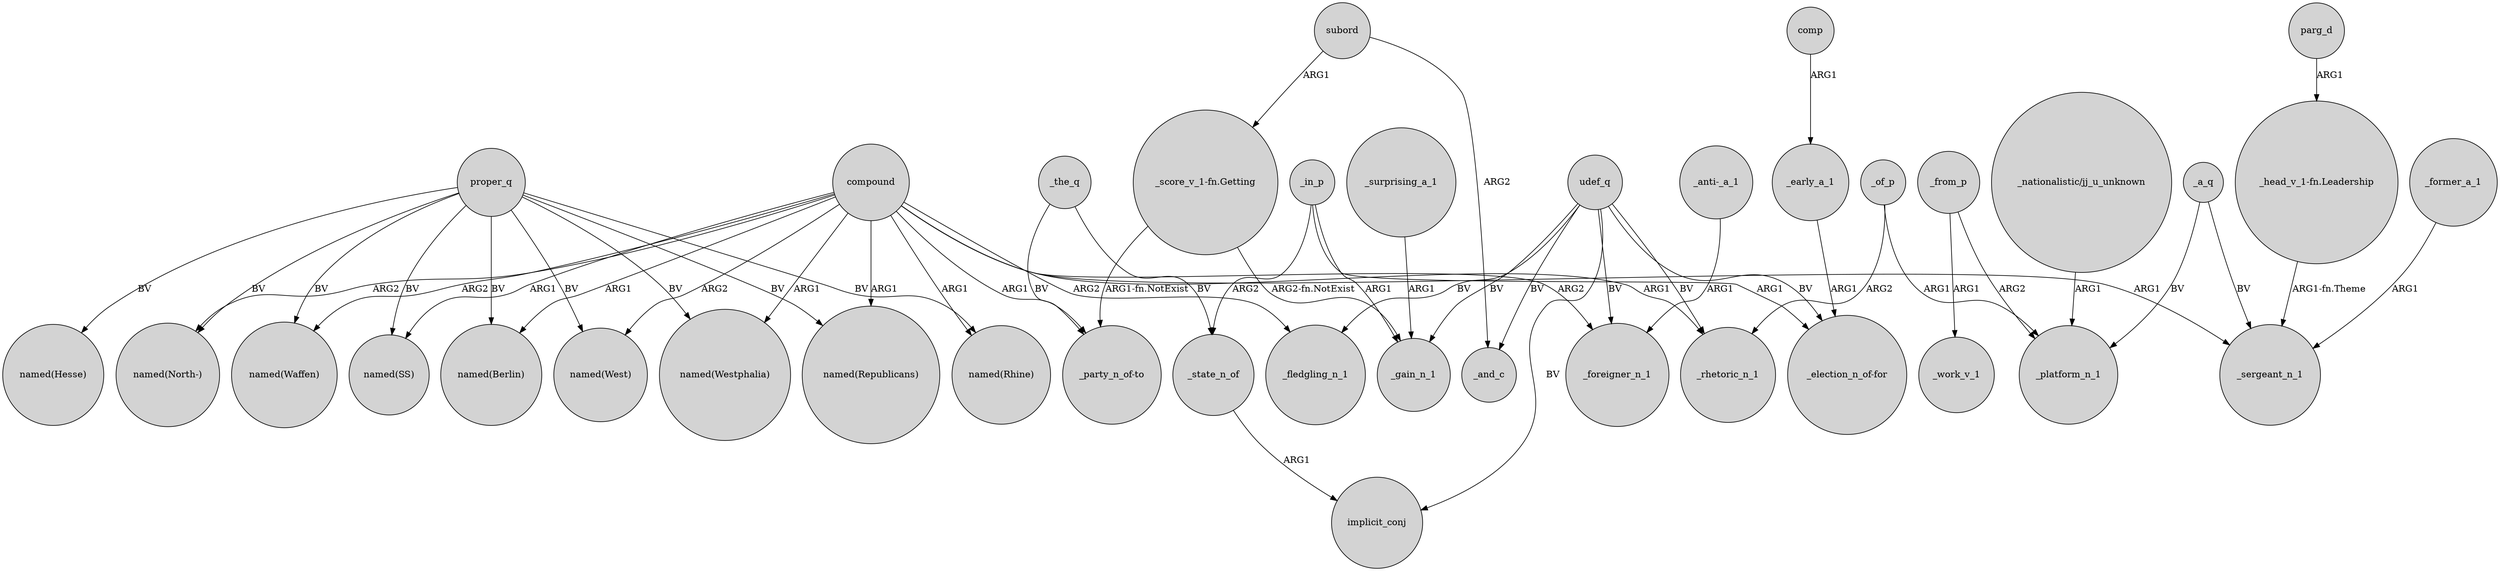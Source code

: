 digraph {
	node [shape=circle style=filled]
	udef_q -> _fledgling_n_1 [label=BV]
	compound -> "named(West)" [label=ARG2]
	"_score_v_1-fn.Getting" -> "_party_n_of-to" [label="ARG1-fn.NotExist"]
	udef_q -> "_election_n_of-for" [label=BV]
	parg_d -> "_head_v_1-fn.Leadership" [label=ARG1]
	udef_q -> _gain_n_1 [label=BV]
	"_anti-_a_1" -> _foreigner_n_1 [label=ARG1]
	compound -> "named(North-)" [label=ARG2]
	compound -> "named(SS)" [label=ARG1]
	_in_p -> _gain_n_1 [label=ARG1]
	compound -> _rhetoric_n_1 [label=ARG1]
	_in_p -> "_election_n_of-for" [label=ARG1]
	"_head_v_1-fn.Leadership" -> _sergeant_n_1 [label="ARG1-fn.Theme"]
	compound -> "named(Westphalia)" [label=ARG1]
	_a_q -> _sergeant_n_1 [label=BV]
	proper_q -> "named(West)" [label=BV]
	_in_p -> _state_n_of [label=ARG2]
	_the_q -> _state_n_of [label=BV]
	udef_q -> _rhetoric_n_1 [label=BV]
	udef_q -> implicit_conj [label=BV]
	_from_p -> _work_v_1 [label=ARG1]
	_surprising_a_1 -> _gain_n_1 [label=ARG1]
	proper_q -> "named(Rhine)" [label=BV]
	compound -> "named(Rhine)" [label=ARG1]
	_from_p -> _platform_n_1 [label=ARG2]
	"_score_v_1-fn.Getting" -> _gain_n_1 [label="ARG2-fn.NotExist"]
	proper_q -> "named(North-)" [label=BV]
	compound -> "named(Republicans)" [label=ARG1]
	subord -> "_score_v_1-fn.Getting" [label=ARG1]
	_a_q -> _platform_n_1 [label=BV]
	proper_q -> "named(Hesse)" [label=BV]
	proper_q -> "named(Westphalia)" [label=BV]
	udef_q -> _foreigner_n_1 [label=BV]
	compound -> _sergeant_n_1 [label=ARG1]
	_of_p -> _rhetoric_n_1 [label=ARG2]
	_early_a_1 -> "_election_n_of-for" [label=ARG1]
	compound -> _foreigner_n_1 [label=ARG2]
	proper_q -> "named(Republicans)" [label=BV]
	_former_a_1 -> _sergeant_n_1 [label=ARG1]
	_of_p -> _platform_n_1 [label=ARG1]
	compound -> "named(Berlin)" [label=ARG1]
	compound -> "named(Waffen)" [label=ARG2]
	proper_q -> "named(Berlin)" [label=BV]
	udef_q -> _and_c [label=BV]
	proper_q -> "named(Waffen)" [label=BV]
	_the_q -> "_party_n_of-to" [label=BV]
	"_nationalistic/jj_u_unknown" -> _platform_n_1 [label=ARG1]
	comp -> _early_a_1 [label=ARG1]
	compound -> _fledgling_n_1 [label=ARG2]
	subord -> _and_c [label=ARG2]
	_state_n_of -> implicit_conj [label=ARG1]
	proper_q -> "named(SS)" [label=BV]
	compound -> "_party_n_of-to" [label=ARG1]
}
